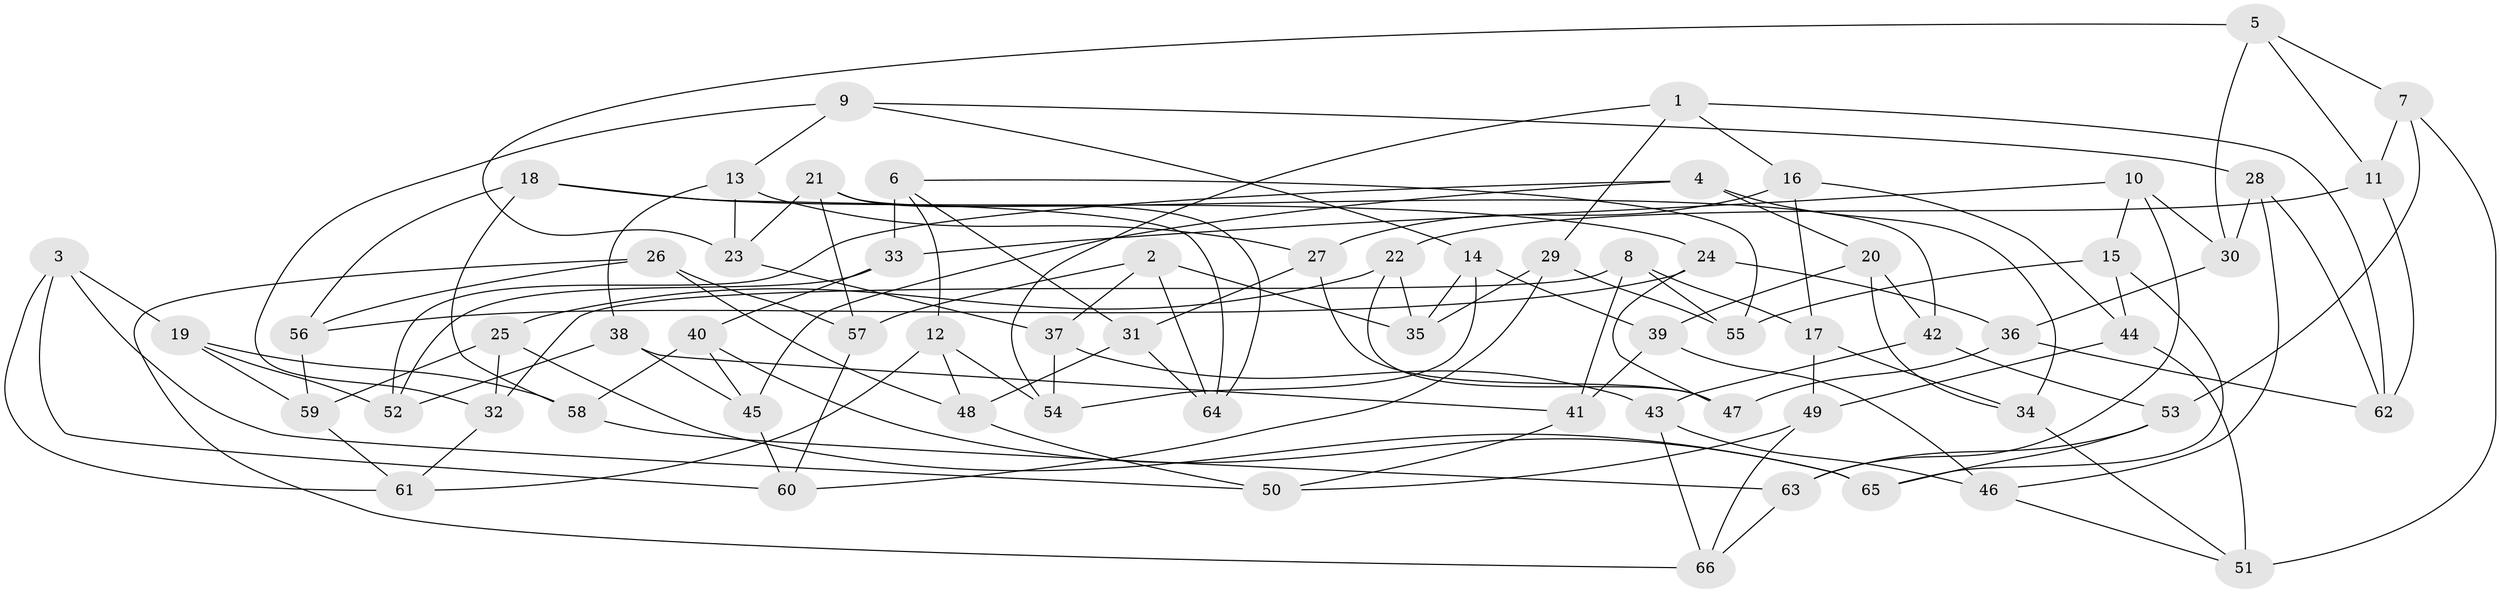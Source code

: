 // Generated by graph-tools (version 1.1) at 2025/26/03/09/25 03:26:55]
// undirected, 66 vertices, 132 edges
graph export_dot {
graph [start="1"]
  node [color=gray90,style=filled];
  1;
  2;
  3;
  4;
  5;
  6;
  7;
  8;
  9;
  10;
  11;
  12;
  13;
  14;
  15;
  16;
  17;
  18;
  19;
  20;
  21;
  22;
  23;
  24;
  25;
  26;
  27;
  28;
  29;
  30;
  31;
  32;
  33;
  34;
  35;
  36;
  37;
  38;
  39;
  40;
  41;
  42;
  43;
  44;
  45;
  46;
  47;
  48;
  49;
  50;
  51;
  52;
  53;
  54;
  55;
  56;
  57;
  58;
  59;
  60;
  61;
  62;
  63;
  64;
  65;
  66;
  1 -- 29;
  1 -- 62;
  1 -- 54;
  1 -- 16;
  2 -- 57;
  2 -- 37;
  2 -- 35;
  2 -- 64;
  3 -- 19;
  3 -- 50;
  3 -- 61;
  3 -- 60;
  4 -- 20;
  4 -- 34;
  4 -- 45;
  4 -- 52;
  5 -- 11;
  5 -- 7;
  5 -- 23;
  5 -- 30;
  6 -- 55;
  6 -- 31;
  6 -- 33;
  6 -- 12;
  7 -- 51;
  7 -- 53;
  7 -- 11;
  8 -- 32;
  8 -- 41;
  8 -- 17;
  8 -- 55;
  9 -- 28;
  9 -- 32;
  9 -- 14;
  9 -- 13;
  10 -- 63;
  10 -- 30;
  10 -- 33;
  10 -- 15;
  11 -- 62;
  11 -- 22;
  12 -- 61;
  12 -- 48;
  12 -- 54;
  13 -- 38;
  13 -- 23;
  13 -- 27;
  14 -- 39;
  14 -- 54;
  14 -- 35;
  15 -- 65;
  15 -- 44;
  15 -- 55;
  16 -- 17;
  16 -- 27;
  16 -- 44;
  17 -- 49;
  17 -- 34;
  18 -- 64;
  18 -- 58;
  18 -- 24;
  18 -- 56;
  19 -- 59;
  19 -- 58;
  19 -- 52;
  20 -- 42;
  20 -- 34;
  20 -- 39;
  21 -- 42;
  21 -- 64;
  21 -- 23;
  21 -- 57;
  22 -- 35;
  22 -- 47;
  22 -- 25;
  23 -- 37;
  24 -- 36;
  24 -- 56;
  24 -- 47;
  25 -- 32;
  25 -- 65;
  25 -- 59;
  26 -- 57;
  26 -- 66;
  26 -- 56;
  26 -- 48;
  27 -- 47;
  27 -- 31;
  28 -- 46;
  28 -- 30;
  28 -- 62;
  29 -- 60;
  29 -- 55;
  29 -- 35;
  30 -- 36;
  31 -- 64;
  31 -- 48;
  32 -- 61;
  33 -- 52;
  33 -- 40;
  34 -- 51;
  36 -- 62;
  36 -- 47;
  37 -- 54;
  37 -- 43;
  38 -- 45;
  38 -- 41;
  38 -- 52;
  39 -- 46;
  39 -- 41;
  40 -- 58;
  40 -- 45;
  40 -- 65;
  41 -- 50;
  42 -- 43;
  42 -- 53;
  43 -- 46;
  43 -- 66;
  44 -- 49;
  44 -- 51;
  45 -- 60;
  46 -- 51;
  48 -- 50;
  49 -- 66;
  49 -- 50;
  53 -- 63;
  53 -- 65;
  56 -- 59;
  57 -- 60;
  58 -- 63;
  59 -- 61;
  63 -- 66;
}
